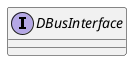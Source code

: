 /'
 '  UML include file for DBusInterface
 '/

@startuml
interface DBusInterface {
!ifdef SHOW_CONTENT
    +const unowned string SERVICE_NAME
    +const unowned string OBJECT_PATH
    ----
    +{abstract} abstract shutdownd () throws IOError
!endif
}
@enduml
